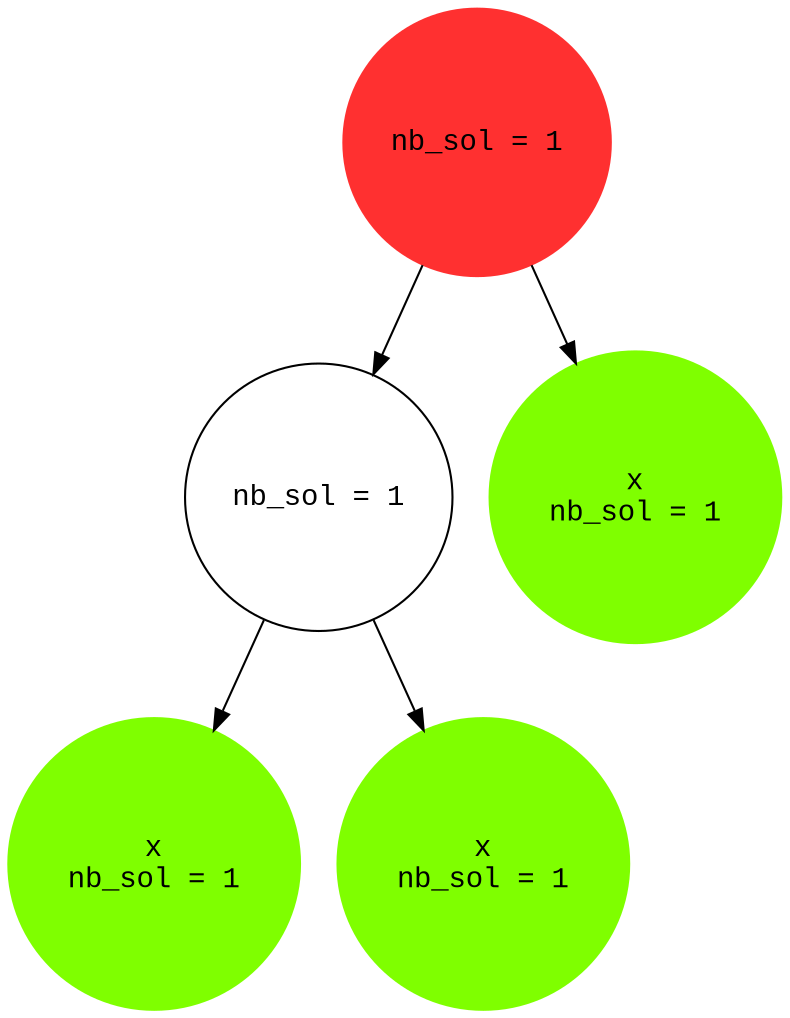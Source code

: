 digraph {
	0[shape="circle", fontname="Courier New", style="filled", label="nb_sol = 1", color="firebrick1"];
	1[shape="circle", fontname="Courier New", label="nb_sol = 1"];
	2[shape="circle", fontname="Courier New", style="filled", label="x
nb_sol = 1", color="chartreuse"];
	3[shape="circle", fontname="Courier New", style="filled", label="x
nb_sol = 1", color="chartreuse"];
	1 -> { 2 3}
	4[shape="circle", fontname="Courier New", style="filled", label="x
nb_sol = 1", color="chartreuse"];
	0 -> { 1 4}
}
